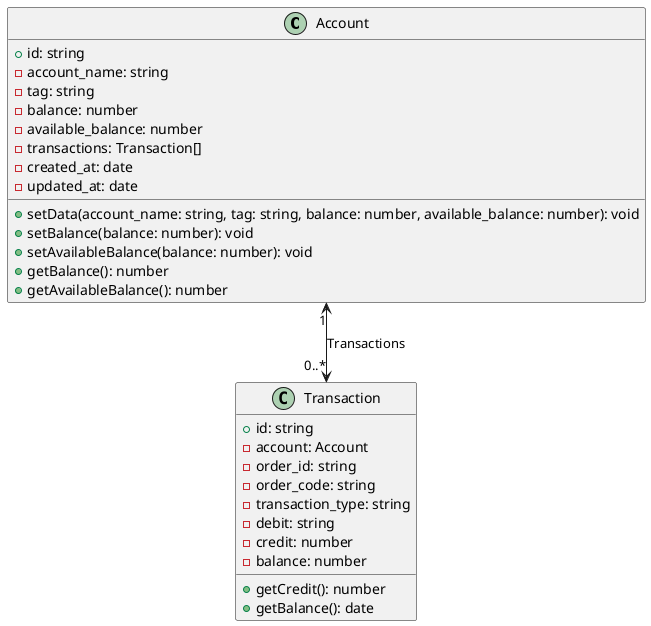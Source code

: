@startuml
class Account {
  + id: string
  - account_name: string
  - tag: string
  - balance: number
  - available_balance: number
  - transactions: Transaction[]
  - created_at: date
  - updated_at: date
  + setData(account_name: string, tag: string, balance: number, available_balance: number): void
  + setBalance(balance: number): void
  + setAvailableBalance(balance: number): void
  + getBalance(): number
  + getAvailableBalance(): number
}

class Transaction {
  + id: string
  - account: Account
  - order_id: string
  - order_code: string
  - transaction_type: string
  - debit: string
  - credit: number
  - balance: number
  + getCredit(): number
  + getBalance(): date
}

Account "1" <--> "0..*" Transaction: Transactions


@enduml